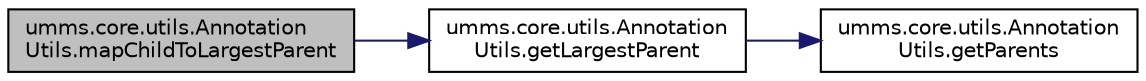 digraph "umms.core.utils.AnnotationUtils.mapChildToLargestParent"
{
  edge [fontname="Helvetica",fontsize="10",labelfontname="Helvetica",labelfontsize="10"];
  node [fontname="Helvetica",fontsize="10",shape=record];
  rankdir="LR";
  Node1 [label="umms.core.utils.Annotation\lUtils.mapChildToLargestParent",height=0.2,width=0.4,color="black", fillcolor="grey75", style="filled" fontcolor="black"];
  Node1 -> Node2 [color="midnightblue",fontsize="10",style="solid"];
  Node2 [label="umms.core.utils.Annotation\lUtils.getLargestParent",height=0.2,width=0.4,color="black", fillcolor="white", style="filled",URL="$classumms_1_1core_1_1utils_1_1_annotation_utils.html#adef9249ccd39f5aa8d2fed2b91e3dcc8"];
  Node2 -> Node3 [color="midnightblue",fontsize="10",style="solid"];
  Node3 [label="umms.core.utils.Annotation\lUtils.getParents",height=0.2,width=0.4,color="black", fillcolor="white", style="filled",URL="$classumms_1_1core_1_1utils_1_1_annotation_utils.html#ac03f2394577fbf5f2bf25d041f195868"];
}
